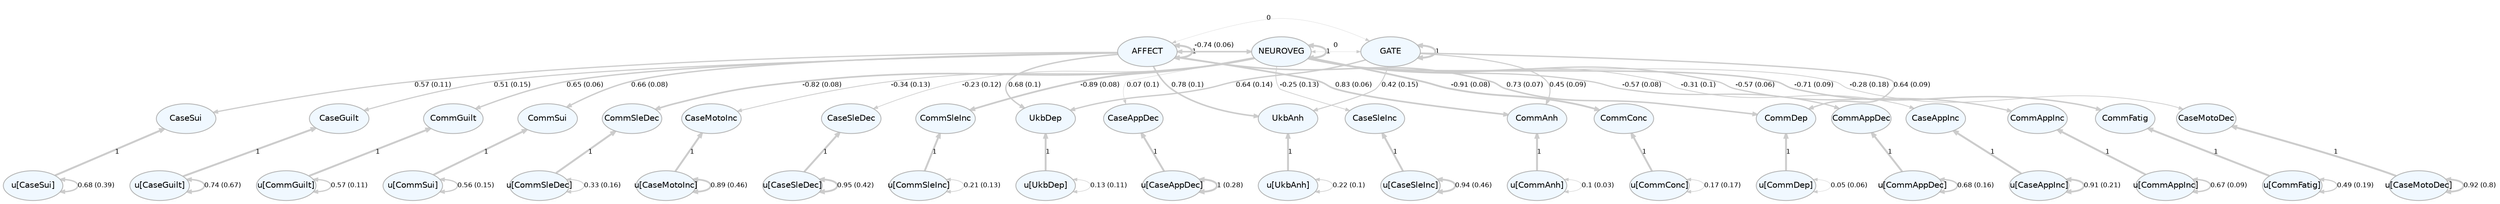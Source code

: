 digraph {

graph [layout = "dot",
       rankdir = "TB",
       outputorder = "edgesfirst",
       bgcolor = "white"]

node [fontname = "Helvetica",
      fontsize = "10",
      shape = "circle",
      fixedsize = "true",
      width = "0.5",
      style = "filled",
      fillcolor = "aliceblue",
      color = "gray70",
      fontcolor = "gray50"]

edge [fontname = "Helvetica",
     fontsize = "8",
     len = "1.5",
     color = "gray80",
     arrowsize = "0.5"]

rankdir = TB;
{rank=min; 1; 2; 3;}
{rank=same; 24; 25; 26; 27; 28; 29; 30; 31; 32; 33; 34; 35; 36; 37; 38; 39; 40; 41; 42; 43;}
{rank=max; 4; 5; 6; 7; 8; 9; 10; 11; 12; 13; 14; 15; 16; 17; 18; 19; 20; 21; 22; 23;}

  "1" [label = "AFFECT", shape = "oval", width = "1", fontcolor = "black"] 
  "2" [label = "GATE", shape = "oval", width = "1", fontcolor = "black"] 
  "3" [label = "NEUROVEG", shape = "oval", width = "1", fontcolor = "black"] 
  "4" [label = "u[CaseAppDec]", shape = "oval", width = "1", fontcolor = "black"] 
  "5" [label = "u[CaseAppInc]", shape = "oval", width = "1", fontcolor = "black"] 
  "6" [label = "u[CaseGuilt]", shape = "oval", width = "1", fontcolor = "black"] 
  "7" [label = "u[CaseMotoDec]", shape = "oval", width = "1", fontcolor = "black"] 
  "8" [label = "u[CaseMotoInc]", shape = "oval", width = "1", fontcolor = "black"] 
  "9" [label = "u[CaseSleDec]", shape = "oval", width = "1", fontcolor = "black"] 
  "10" [label = "u[CaseSleInc]", shape = "oval", width = "1", fontcolor = "black"] 
  "11" [label = "u[CaseSui]", shape = "oval", width = "1", fontcolor = "black"] 
  "12" [label = "u[CommAnh]", shape = "oval", width = "1", fontcolor = "black"] 
  "13" [label = "u[CommAppDec]", shape = "oval", width = "1", fontcolor = "black"] 
  "14" [label = "u[CommAppInc]", shape = "oval", width = "1", fontcolor = "black"] 
  "15" [label = "u[CommConc]", shape = "oval", width = "1", fontcolor = "black"] 
  "16" [label = "u[CommDep]", shape = "oval", width = "1", fontcolor = "black"] 
  "17" [label = "u[CommFatig]", shape = "oval", width = "1", fontcolor = "black"] 
  "18" [label = "u[CommGuilt]", shape = "oval", width = "1", fontcolor = "black"] 
  "19" [label = "u[CommSleDec]", shape = "oval", width = "1", fontcolor = "black"] 
  "20" [label = "u[CommSleInc]", shape = "oval", width = "1", fontcolor = "black"] 
  "21" [label = "u[CommSui]", shape = "oval", width = "1", fontcolor = "black"] 
  "22" [label = "u[UkbAnh]", shape = "oval", width = "1", fontcolor = "black"] 
  "23" [label = "u[UkbDep]", shape = "oval", width = "1", fontcolor = "black"] 
  "24" [label = "CaseGuilt", shape = "oval", width = "1", fontcolor = "black"] 
  "25" [label = "CaseSui", shape = "oval", width = "1", fontcolor = "black"] 
  "26" [label = "CommAnh", shape = "oval", width = "1", fontcolor = "black"] 
  "27" [label = "CommDep", shape = "oval", width = "1", fontcolor = "black"] 
  "28" [label = "CommGuilt", shape = "oval", width = "1", fontcolor = "black"] 
  "29" [label = "CommSui", shape = "oval", width = "1", fontcolor = "black"] 
  "30" [label = "UkbAnh", shape = "oval", width = "1", fontcolor = "black"] 
  "31" [label = "UkbDep", shape = "oval", width = "1", fontcolor = "black"] 
  "32" [label = "CaseAppDec", shape = "oval", width = "1", fontcolor = "black"] 
  "33" [label = "CaseAppInc", shape = "oval", width = "1", fontcolor = "black"] 
  "34" [label = "CaseMotoDec", shape = "oval", width = "1", fontcolor = "black"] 
  "35" [label = "CaseMotoInc", shape = "oval", width = "1", fontcolor = "black"] 
  "36" [label = "CaseSleDec", shape = "oval", width = "1", fontcolor = "black"] 
  "37" [label = "CaseSleInc", shape = "oval", width = "1", fontcolor = "black"] 
  "38" [label = "CommAppDec", shape = "oval", width = "1", fontcolor = "black"] 
  "39" [label = "CommAppInc", shape = "oval", width = "1", fontcolor = "black"] 
  "40" [label = "CommConc", shape = "oval", width = "1", fontcolor = "black"] 
  "41" [label = "CommFatig", shape = "oval", width = "1", fontcolor = "black"] 
  "42" [label = "CommSleDec", shape = "oval", width = "1", fontcolor = "black"] 
  "43" [label = "CommSleInc", shape = "oval", width = "1", fontcolor = "black"] 
"1"->"1" [label = "1", penwidth = "2.3", dir = "both"] 
"1"->"24" [label = "0.51 (0.15)", penwidth = "1.31612673862041", dir = "forward"] 
"1"->"25" [label = "0.57 (0.11)", penwidth = "1.43699178282118", dir = "forward"] 
"1"->"26" [label = "0.83 (0.06)", penwidth = "1.96547251922831", dir = "forward"] 
"1"->"27" [label = "0.73 (0.07)", penwidth = "1.76888162225923", dir = "forward"] 
"1"->"28" [label = "0.65 (0.06)", penwidth = "1.60770150584227", dir = "forward"] 
"1"->"29" [label = "0.66 (0.08)", penwidth = "1.62455661057721", dir = "forward"] 
"1"->"2" [label = "0", penwidth = "0.3", dir = "both"] 
"1"->"3" [label = "-0.74 (0.06)", penwidth = "1.78106058929726", dir = "both"] 
"1"->"30" [label = "0.78 (0.1)", penwidth = "1.85029971909039", dir = "forward"] 
"1"->"31" [label = "0.68 (0.1)", penwidth = "1.65359969923053", dir = "forward"] 
"2"->"26" [label = "0.45 (0.09)", penwidth = "1.20989682032702", dir = "forward"] 
"2"->"27" [label = "0.64 (0.09)", penwidth = "1.58213806895026", dir = "forward"] 
"2"->"2" [label = "1", penwidth = "2.3", dir = "both"] 
"2"->"30" [label = "0.42 (0.15)", penwidth = "1.13868443744253", dir = "forward"] 
"2"->"31" [label = "0.64 (0.14)", penwidth = "1.58821123170519", dir = "forward"] 
"3"->"32" [label = "0.07 (0.1)", penwidth = "0.430926666453993", dir = "forward"] 
"3"->"33" [label = "-0.31 (0.1)", penwidth = "0.914914480985904", dir = "forward"] 
"3"->"34" [label = "-0.28 (0.18)", penwidth = "0.864654555942515", dir = "forward"] 
"3"->"35" [label = "-0.34 (0.13)", penwidth = "0.971259213094816", dir = "forward"] 
"3"->"36" [label = "-0.23 (0.12)", penwidth = "0.753147245070863", dir = "forward"] 
"3"->"37" [label = "-0.25 (0.13)", penwidth = "0.805226482735287", dir = "forward"] 
"3"->"38" [label = "-0.57 (0.08)", penwidth = "1.43522243848342", dir = "forward"] 
"3"->"39" [label = "-0.57 (0.06)", penwidth = "1.44395659882161", dir = "forward"] 
"3"->"40" [label = "-0.91 (0.08)", penwidth = "2.12050074363897", dir = "forward"] 
"3"->"41" [label = "-0.71 (0.09)", penwidth = "1.72523453723179", dir = "forward"] 
"3"->"42" [label = "-0.82 (0.08)", penwidth = "1.93572435380907", dir = "forward"] 
"3"->"43" [label = "-0.89 (0.08)", penwidth = "2.07848001241619", dir = "forward"] 
"3"->"2" [label = "0", penwidth = "0.3", dir = "both"] 
"3"->"3" [label = "1", penwidth = "2.3", dir = "both"] 
"4"->"32" [label = "1", penwidth = "2.3", dir = "forward"] 
"4"->"4" [label = "1 (0.28)", penwidth = "2.29142820037635", dir = "both"] 
"5"->"33" [label = "1", penwidth = "2.3", dir = "forward"] 
"5"->"5" [label = "0.91 (0.21)", penwidth = "2.11093913534224", dir = "both"] 
"6"->"24" [label = "1", penwidth = "2.3", dir = "forward"] 
"6"->"6" [label = "0.74 (0.67)", penwidth = "1.78374380371927", dir = "both"] 
"7"->"34" [label = "1", penwidth = "2.3", dir = "forward"] 
"7"->"7" [label = "0.92 (0.8)", penwidth = "2.14057074526132", dir = "both"] 
"8"->"35" [label = "1", penwidth = "2.3", dir = "forward"] 
"8"->"8" [label = "0.89 (0.46)", penwidth = "2.0747041054253", dir = "both"] 
"9"->"36" [label = "1", penwidth = "2.3", dir = "forward"] 
"9"->"9" [label = "0.95 (0.42)", penwidth = "2.19732587236278", dir = "both"] 
"10"->"37" [label = "1", penwidth = "2.3", dir = "forward"] 
"10"->"10" [label = "0.94 (0.46)", penwidth = "2.17237116769397", dir = "both"] 
"11"->"25" [label = "1", penwidth = "2.3", dir = "forward"] 
"11"->"11" [label = "0.68 (0.39)", penwidth = "1.65362377225888", dir = "both"] 
"12"->"26" [label = "1", penwidth = "2.3", dir = "forward"] 
"12"->"12" [label = "0.1 (0.03)", penwidth = "0.49914451735954", dir = "both"] 
"13"->"38" [label = "1", penwidth = "2.3", dir = "forward"] 
"13"->"13" [label = "0.68 (0.16)", penwidth = "1.65563429274742", dir = "both"] 
"14"->"39" [label = "1", penwidth = "2.3", dir = "forward"] 
"14"->"14" [label = "0.67 (0.09)", penwidth = "1.64568219911737", dir = "both"] 
"15"->"40" [label = "1", penwidth = "2.3", dir = "forward"] 
"15"->"15" [label = "0.17 (0.17)", penwidth = "0.642890101877856", dir = "both"] 
"16"->"27" [label = "1", penwidth = "2.3", dir = "forward"] 
"16"->"16" [label = "0.05 (0.06)", penwidth = "0.399253597359892", dir = "both"] 
"17"->"41" [label = "1", penwidth = "2.3", dir = "forward"] 
"17"->"17" [label = "0.49 (0.19)", penwidth = "1.28435280132776", dir = "both"] 
"18"->"28" [label = "1", penwidth = "2.3", dir = "forward"] 
"18"->"18" [label = "0.57 (0.11)", penwidth = "1.44495829851485", dir = "both"] 
"19"->"42" [label = "1", penwidth = "2.3", dir = "forward"] 
"19"->"19" [label = "0.33 (0.16)", penwidth = "0.962203233376476", dir = "both"] 
"20"->"43" [label = "1", penwidth = "2.3", dir = "forward"] 
"20"->"20" [label = "0.21 (0.13)", penwidth = "0.718501279875506", dir = "both"] 
"21"->"29" [label = "1", penwidth = "2.3", dir = "forward"] 
"21"->"21" [label = "0.56 (0.15)", penwidth = "1.42277135004801", dir = "both"] 
"22"->"30" [label = "1", penwidth = "2.3", dir = "forward"] 
"22"->"22" [label = "0.22 (0.1)", penwidth = "0.746595088416777", dir = "both"] 
"23"->"31" [label = "1", penwidth = "2.3", dir = "forward"] 
"23"->"23" [label = "0.13 (0.11)", penwidth = "0.55413877815214", dir = "both"] 
}